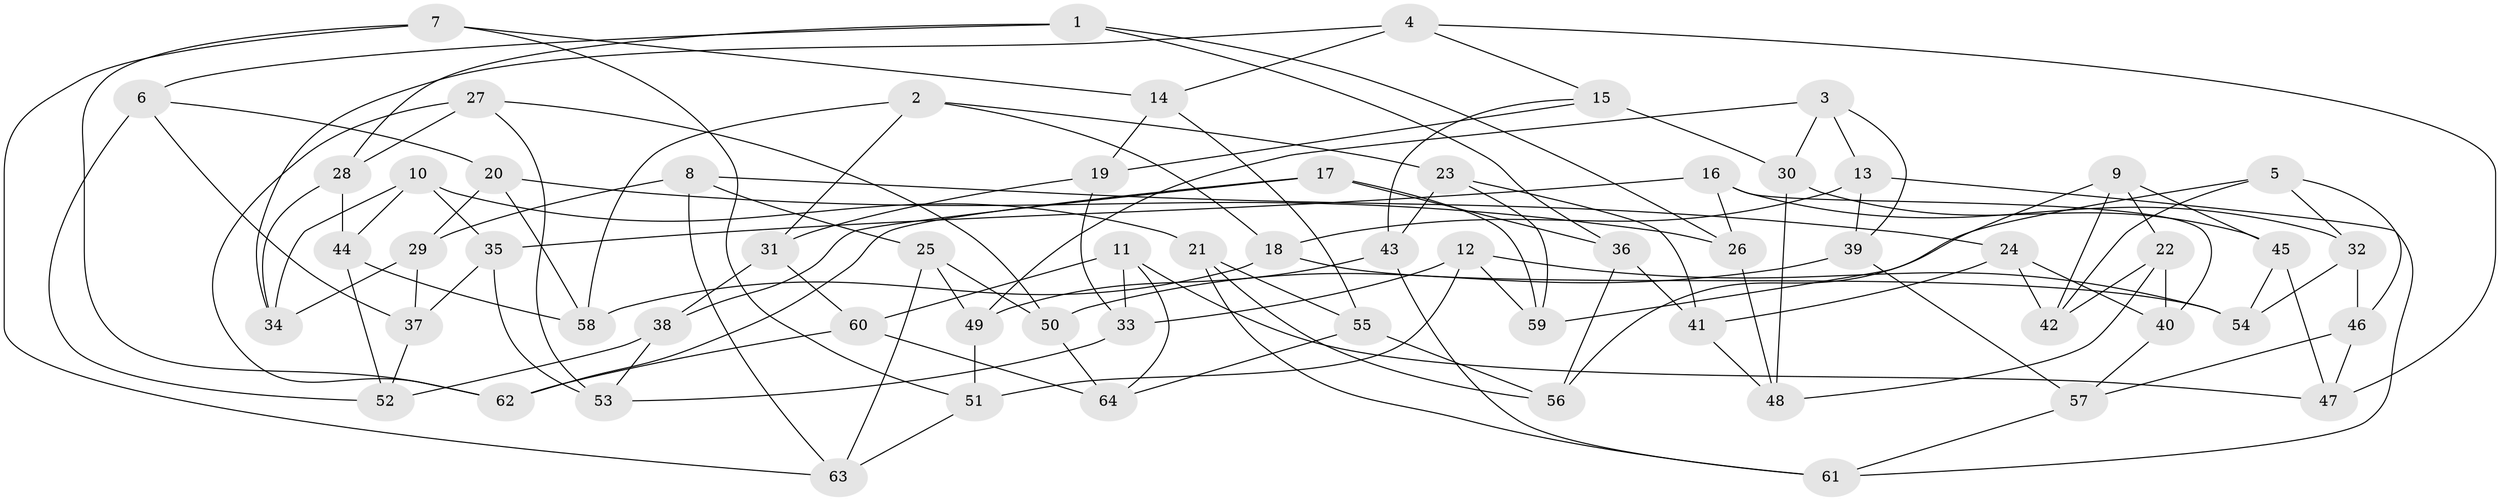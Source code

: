 // coarse degree distribution, {6: 0.38461538461538464, 5: 0.38461538461538464, 3: 0.07692307692307693, 4: 0.07692307692307693, 7: 0.07692307692307693}
// Generated by graph-tools (version 1.1) at 2025/38/03/04/25 23:38:06]
// undirected, 64 vertices, 128 edges
graph export_dot {
  node [color=gray90,style=filled];
  1;
  2;
  3;
  4;
  5;
  6;
  7;
  8;
  9;
  10;
  11;
  12;
  13;
  14;
  15;
  16;
  17;
  18;
  19;
  20;
  21;
  22;
  23;
  24;
  25;
  26;
  27;
  28;
  29;
  30;
  31;
  32;
  33;
  34;
  35;
  36;
  37;
  38;
  39;
  40;
  41;
  42;
  43;
  44;
  45;
  46;
  47;
  48;
  49;
  50;
  51;
  52;
  53;
  54;
  55;
  56;
  57;
  58;
  59;
  60;
  61;
  62;
  63;
  64;
  1 -- 26;
  1 -- 36;
  1 -- 28;
  1 -- 6;
  2 -- 23;
  2 -- 18;
  2 -- 58;
  2 -- 31;
  3 -- 49;
  3 -- 30;
  3 -- 13;
  3 -- 39;
  4 -- 14;
  4 -- 47;
  4 -- 15;
  4 -- 34;
  5 -- 46;
  5 -- 32;
  5 -- 59;
  5 -- 42;
  6 -- 52;
  6 -- 37;
  6 -- 20;
  7 -- 51;
  7 -- 14;
  7 -- 62;
  7 -- 63;
  8 -- 29;
  8 -- 24;
  8 -- 63;
  8 -- 25;
  9 -- 45;
  9 -- 42;
  9 -- 56;
  9 -- 22;
  10 -- 44;
  10 -- 35;
  10 -- 21;
  10 -- 34;
  11 -- 60;
  11 -- 47;
  11 -- 33;
  11 -- 64;
  12 -- 33;
  12 -- 59;
  12 -- 51;
  12 -- 54;
  13 -- 18;
  13 -- 39;
  13 -- 61;
  14 -- 55;
  14 -- 19;
  15 -- 30;
  15 -- 19;
  15 -- 43;
  16 -- 40;
  16 -- 26;
  16 -- 35;
  16 -- 32;
  17 -- 62;
  17 -- 38;
  17 -- 59;
  17 -- 36;
  18 -- 58;
  18 -- 54;
  19 -- 31;
  19 -- 33;
  20 -- 58;
  20 -- 26;
  20 -- 29;
  21 -- 55;
  21 -- 61;
  21 -- 56;
  22 -- 48;
  22 -- 42;
  22 -- 40;
  23 -- 59;
  23 -- 43;
  23 -- 41;
  24 -- 40;
  24 -- 41;
  24 -- 42;
  25 -- 49;
  25 -- 50;
  25 -- 63;
  26 -- 48;
  27 -- 28;
  27 -- 53;
  27 -- 50;
  27 -- 62;
  28 -- 44;
  28 -- 34;
  29 -- 37;
  29 -- 34;
  30 -- 48;
  30 -- 45;
  31 -- 38;
  31 -- 60;
  32 -- 54;
  32 -- 46;
  33 -- 53;
  35 -- 37;
  35 -- 53;
  36 -- 56;
  36 -- 41;
  37 -- 52;
  38 -- 52;
  38 -- 53;
  39 -- 50;
  39 -- 57;
  40 -- 57;
  41 -- 48;
  43 -- 49;
  43 -- 61;
  44 -- 58;
  44 -- 52;
  45 -- 54;
  45 -- 47;
  46 -- 57;
  46 -- 47;
  49 -- 51;
  50 -- 64;
  51 -- 63;
  55 -- 56;
  55 -- 64;
  57 -- 61;
  60 -- 62;
  60 -- 64;
}
